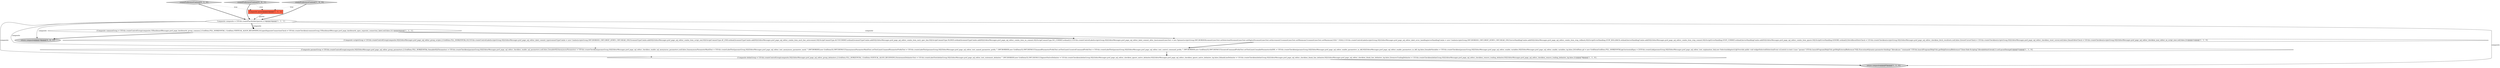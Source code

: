 digraph {
1 [style = filled, label = "{Composite paramsGroup = UIUtils.createControlGroup(composite,SQLEditorMessages.pref_page_sql_editor_group_parameters,2,GridData.FILL_HORIZONTAL,0)enableSQLParameters = UIUtils.createCheckbox(paramsGroup,SQLEditorMessages.pref_page_sql_editor_checkbox_enable_sql_parameters,null,false,2)enableSQLAnonymousParameters = UIUtils.createCheckbox(paramsGroup,SQLEditorMessages.pref_page_sql_editor_checkbox_enable_sql_anonymous_parameters,null,false,2)anonymousParameterMarkText = UIUtils.createLabelText(paramsGroup,SQLEditorMessages.pref_page_sql_editor_text_anonymous_parameter_mark,\"\",SWT.BORDER,new GridData(32,SWT.DEFAULT))anonymousParameterMarkText.setTextLimit(1)namedParameterPrefixText = UIUtils.createLabelText(paramsGroup,SQLEditorMessages.pref_page_sql_editor_text_named_parameter_prefix,\"\",SWT.BORDER,new GridData(32,SWT.DEFAULT))namedParameterPrefixText.setTextLimit(1)controlCommandPrefixText = UIUtils.createLabelText(paramsGroup,SQLEditorMessages.pref_page_sql_editor_text_control_command_prefix,\"\",SWT.BORDER,new GridData(32,SWT.DEFAULT))controlCommandPrefixText.setTextLimit(1)enableParametersInDDL = UIUtils.createCheckbox(paramsGroup,SQLEditorMessages.pref_page_sql_editor_enable_parameters_in_ddl,SQLEditorMessages.pref_page_sql_editor_enable_parameters_in_ddl_tip,false,2)enableVariables = UIUtils.createCheckbox(paramsGroup,SQLEditorMessages.pref_page_sql_editor_enable_variables,SQLEditorMessages.pref_page_sql_editor_enable_variables_tip,false,2)GridData gd = new GridData(GridData.FILL_HORIZONTAL)gd.horizontalSpan = 2UIUtils.createLink(paramsGroup,SQLEditorMessages.pref_page_sql_editor_text_explanation_link,new SelectionAdapter(){@Override public void widgetSelected(SelectionEvent e){switch (e.text) {case \"params\":UIUtils.launchProgram(HelpUtils.getHelpExternalReference(\"SQL-Execution#dynamic-parameter-bindings\"))breakcase \"commands\":UIUtils.launchProgram(HelpUtils.getHelpExternalReference(\"Client-Side-Scripting\"))breakdefault:break}}).setLayoutData(gd)}@@@51@@@['1', '1', '0']", fillcolor = white, shape = ellipse image = "AAA0AAABBB1BBB"];
0 [style = filled, label = "Composite parent@@@2@@@['1', '1', '1']", fillcolor = tomato, shape = box image = "AAA0AAABBB1BBB"];
5 [style = filled, label = "{Composite delimGroup = UIUtils.createControlGroup(composite,SQLEditorMessages.pref_page_sql_editor_group_delimiters,2,GridData.FILL_HORIZONTAL | GridData.VERTICAL_ALIGN_BEGINNING,0)statementDelimiterText = UIUtils.createLabelText(delimGroup,SQLEditorMessages.pref_page_sql_editor_text_statement_delimiter,\"\",SWT.BORDER,new GridData(32,SWT.DEFAULT))ignoreNativeDelimiter = UIUtils.createCheckbox(delimGroup,SQLEditorMessages.pref_page_sql_editor_checkbox_ignore_native_delimiter,SQLEditorMessages.pref_page_sql_editor_checkbox_ignore_native_delimiter_tip,false,2)blankLineDelimiter = UIUtils.createCheckbox(delimGroup,SQLEditorMessages.pref_page_sql_editor_checkbox_blank_line_delimiter,SQLEditorMessages.pref_page_sql_editor_checkbox_blank_line_delimiter_tip,false,2)removeTrailingDelimiter = UIUtils.createCheckbox(delimGroup,SQLEditorMessages.pref_page_sql_editor_checkbox_remove_trailing_delimiter,SQLEditorMessages.pref_page_sql_editor_checkbox_remove_trailing_delimiter_tip,false,2)}@@@78@@@['1', '1', '0']", fillcolor = white, shape = ellipse image = "AAA0AAABBB1BBB"];
3 [style = filled, label = "{Composite scriptsGroup = UIUtils.createControlGroup(composite,SQLEditorMessages.pref_page_sql_editor_group_scripts,2,GridData.FILL_HORIZONTAL,0){UIUtils.createControlLabel(scriptsGroup,SQLEditorMessages.pref_page_sql_editor_label_commit_type)commitTypeCombo = new Combo(scriptsGroup,SWT.BORDER | SWT.DROP_DOWN | SWT.READ_ONLY)commitTypeCombo.add(SQLEditorMessages.pref_page_sql_editor_combo_item_script_end,SQLScriptCommitType.AT_END.ordinal())commitTypeCombo.add(SQLEditorMessages.pref_page_sql_editor_combo_item_each_line_autocommit,SQLScriptCommitType.AUTOCOMMIT.ordinal())commitTypeCombo.add(SQLEditorMessages.pref_page_sql_editor_combo_item_each_spec_line,SQLScriptCommitType.NLINES.ordinal())commitTypeCombo.add(SQLEditorMessages.pref_page_sql_editor_combo_item_no_commit,SQLScriptCommitType.NO_COMMIT.ordinal())}{UIUtils.createControlLabel(scriptsGroup,SQLEditorMessages.pref_page_sql_editor_label_commit_after_line)commitLinesText = new Spinner(scriptsGroup,SWT.BORDER)commitLinesText.setSelection(0)commitLinesText.setDigits(0)commitLinesText.setIncrement(1)commitLinesText.setMinimum(1)commitLinesText.setMaximum(1024 * 1024)}{UIUtils.createControlLabel(scriptsGroup,SQLEditorMessages.pref_page_sql_editor_label_error_handling)errorHandlingCombo = new Combo(scriptsGroup,SWT.BORDER | SWT.DROP_DOWN | SWT.READ_ONLY)errorHandlingCombo.add(SQLEditorMessages.pref_page_sql_editor_combo_item_stop_rollback,SQLScriptErrorHandling.STOP_ROLLBACK.ordinal())errorHandlingCombo.add(SQLEditorMessages.pref_page_sql_editor_combo_item_stop_commit,SQLScriptErrorHandling.STOP_COMMIT.ordinal())errorHandlingCombo.add(SQLEditorMessages.pref_page_sql_editor_combo_item_ignore,SQLScriptErrorHandling.IGNORE.ordinal())}fetchResultSetsCheck = UIUtils.createCheckbox(scriptsGroup,SQLEditorMessages.pref_page_sql_editor_checkbox_fetch_resultsets,null,false,2)resetCursorCheck = UIUtils.createCheckbox(scriptsGroup,SQLEditorMessages.pref_page_sql_editor_checkbox_reset_cursor,null,false,2)maxEditorCheck = UIUtils.createCheckbox(scriptsGroup,SQLEditorMessages.pref_page_sql_editor_checkbox_max_editor_on_script_exec,null,false,2)}@@@21@@@['1', '1', '0']", fillcolor = white, shape = ellipse image = "AAA0AAABBB1BBB"];
6 [style = filled, label = "Composite composite = UIUtils.createPlaceholder(parent,2,5)@@@3@@@['1', '1', '1']", fillcolor = white, shape = ellipse image = "AAA0AAABBB1BBB"];
2 [style = filled, label = "{Composite commonGroup = UIUtils.createControlGroup(composite,UIDashboardMessages.pref_page_dashboards_group_common,2,GridData.FILL_HORIZONTAL | GridData.VERTICAL_ALIGN_BEGINNING,0){openSeparateConnectionCheck = UIUtils.createCheckbox(commonGroup,UIDashboardMessages.pref_page_dashboards_open_separate_connection_label,null,false,2)}}@@@4@@@['1', '1', '1']", fillcolor = white, shape = ellipse image = "AAA0AAABBB1BBB"];
9 [style = filled, label = "return composite@@@10@@@['0', '0', '1']", fillcolor = lightgray, shape = ellipse image = "AAA0AAABBB3BBB"];
8 [style = filled, label = "createPreferenceContent['0', '1', '0']", fillcolor = lightgray, shape = diamond image = "AAA0AAABBB2BBB"];
7 [style = filled, label = "return composite@@@85@@@['1', '1', '0']", fillcolor = lightgray, shape = ellipse image = "AAA0AAABBB1BBB"];
10 [style = filled, label = "createPreferenceContent['0', '0', '1']", fillcolor = lightgray, shape = diamond image = "AAA0AAABBB3BBB"];
4 [style = filled, label = "createPreferenceContent['1', '0', '0']", fillcolor = lightgray, shape = diamond image = "AAA0AAABBB1BBB"];
6->3 [style = solid, label="composite"];
3->1 [style = bold, label=""];
4->6 [style = bold, label=""];
2->9 [style = bold, label=""];
6->2 [style = solid, label="composite"];
5->7 [style = bold, label=""];
6->5 [style = solid, label="composite"];
8->6 [style = bold, label=""];
6->7 [style = solid, label="composite"];
10->6 [style = bold, label=""];
4->0 [style = dotted, label="true"];
10->0 [style = dotted, label="true"];
6->1 [style = solid, label="composite"];
6->9 [style = solid, label="composite"];
6->2 [style = bold, label=""];
8->0 [style = dotted, label="true"];
2->3 [style = bold, label=""];
1->5 [style = bold, label=""];
0->6 [style = solid, label="parent"];
}
